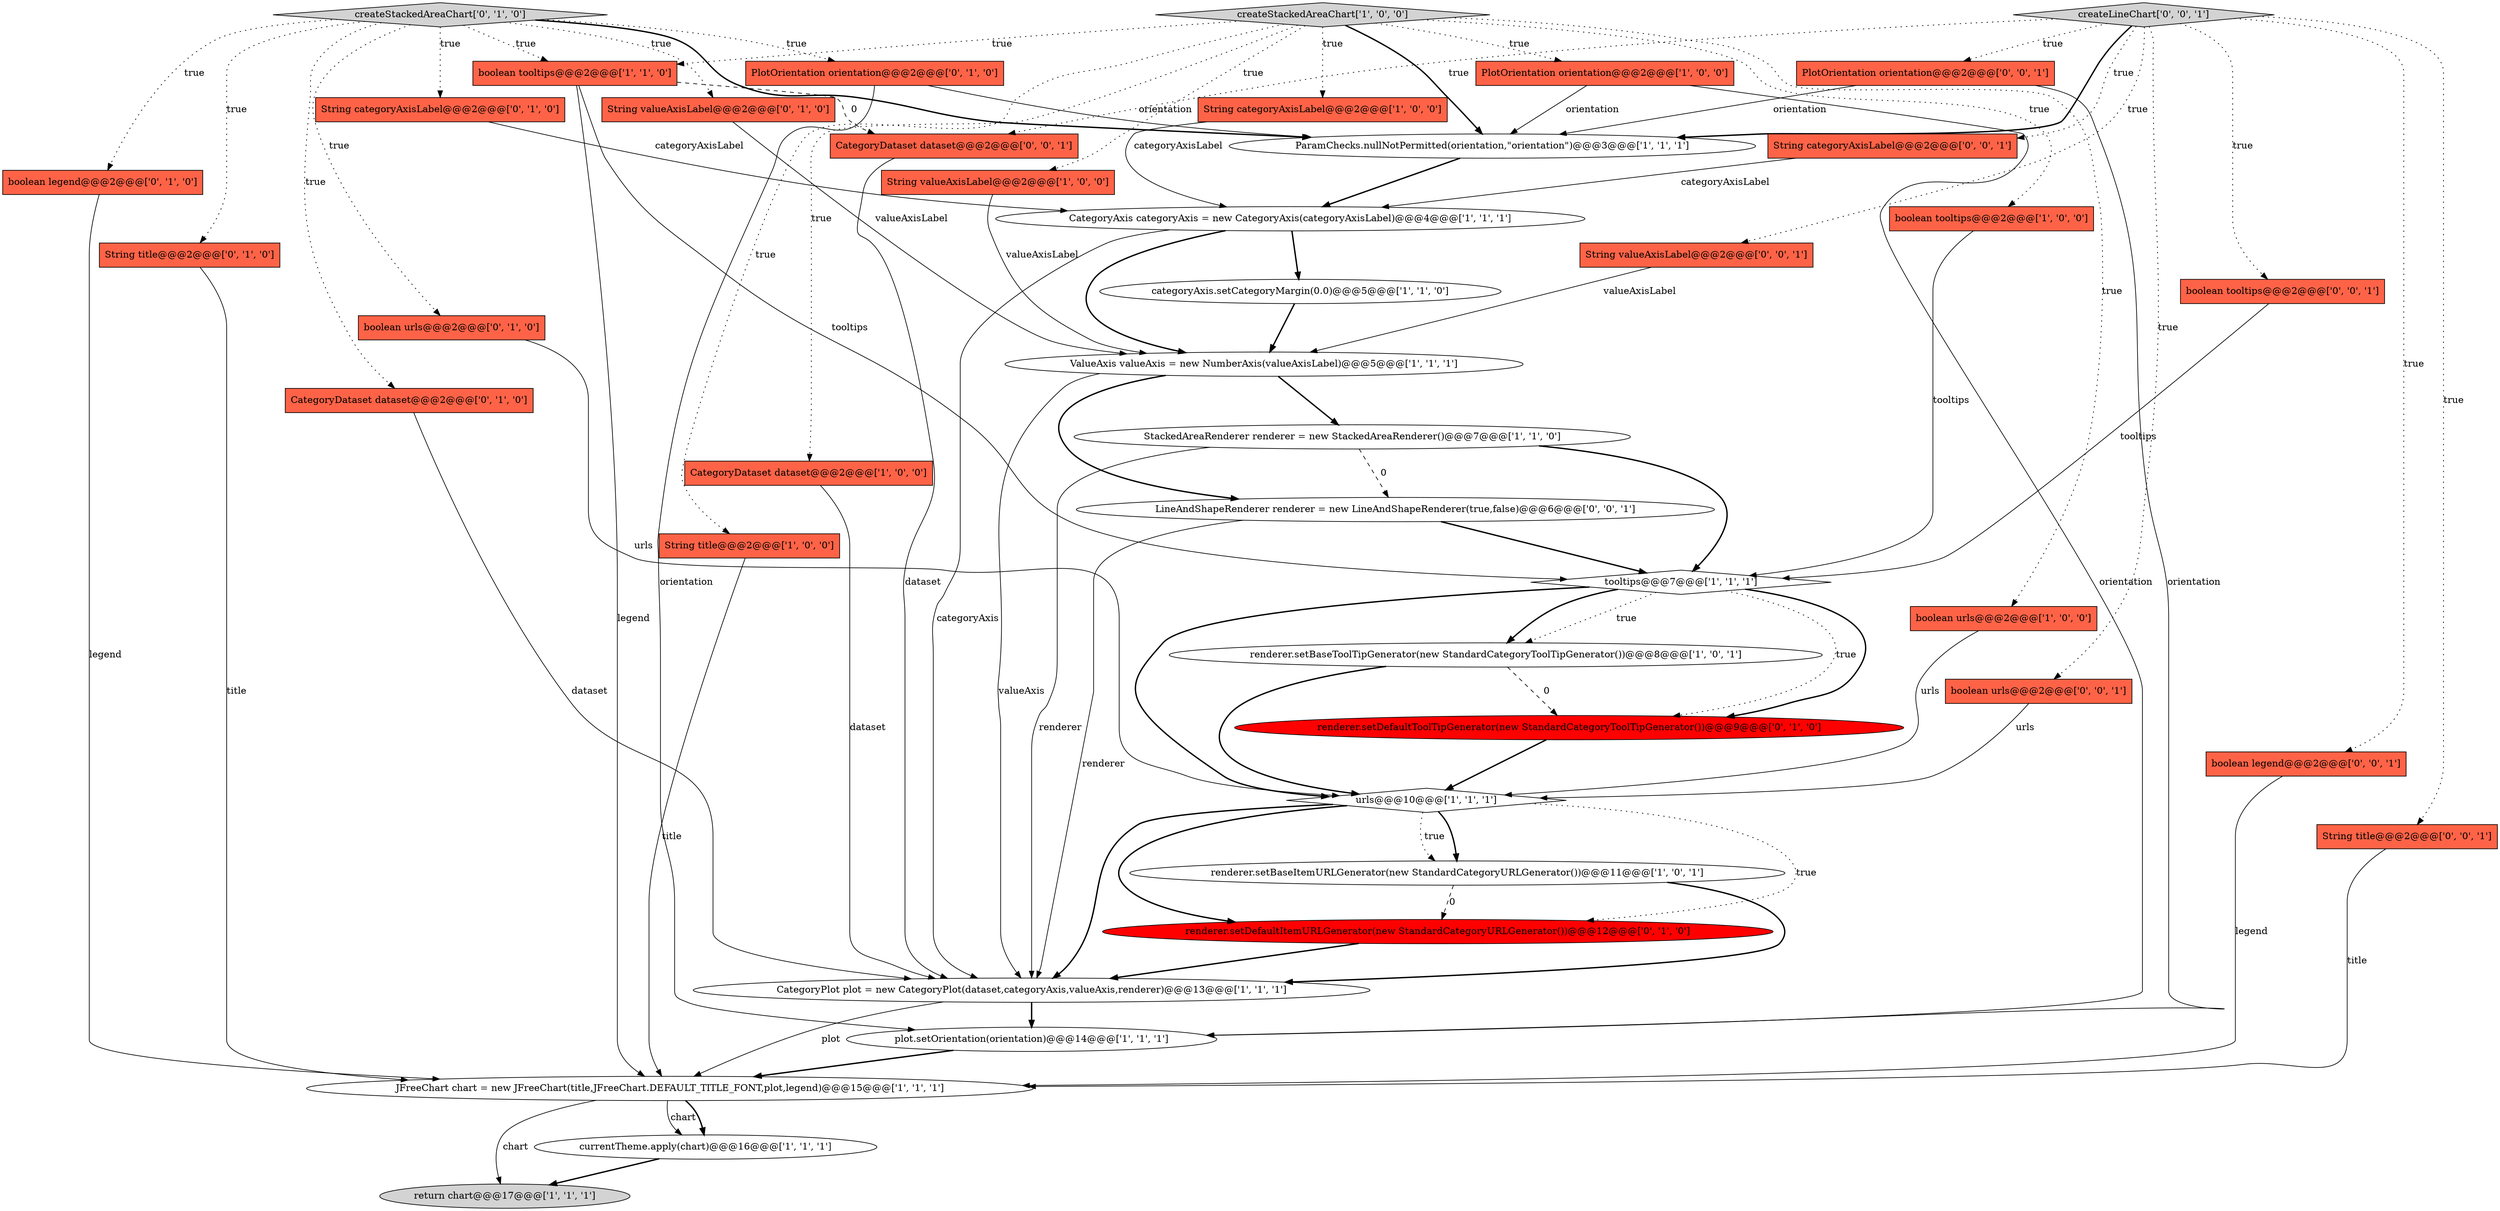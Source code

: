 digraph {
8 [style = filled, label = "JFreeChart chart = new JFreeChart(title,JFreeChart.DEFAULT_TITLE_FONT,plot,legend)@@@15@@@['1', '1', '1']", fillcolor = white, shape = ellipse image = "AAA0AAABBB1BBB"];
22 [style = filled, label = "boolean tooltips@@@2@@@['1', '1', '0']", fillcolor = tomato, shape = box image = "AAA0AAABBB1BBB"];
14 [style = filled, label = "currentTheme.apply(chart)@@@16@@@['1', '1', '1']", fillcolor = white, shape = ellipse image = "AAA0AAABBB1BBB"];
12 [style = filled, label = "CategoryPlot plot = new CategoryPlot(dataset,categoryAxis,valueAxis,renderer)@@@13@@@['1', '1', '1']", fillcolor = white, shape = ellipse image = "AAA0AAABBB1BBB"];
20 [style = filled, label = "StackedAreaRenderer renderer = new StackedAreaRenderer()@@@7@@@['1', '1', '0']", fillcolor = white, shape = ellipse image = "AAA0AAABBB1BBB"];
39 [style = filled, label = "createLineChart['0', '0', '1']", fillcolor = lightgray, shape = diamond image = "AAA0AAABBB3BBB"];
32 [style = filled, label = "createStackedAreaChart['0', '1', '0']", fillcolor = lightgray, shape = diamond image = "AAA0AAABBB2BBB"];
29 [style = filled, label = "renderer.setDefaultItemURLGenerator(new StandardCategoryURLGenerator())@@@12@@@['0', '1', '0']", fillcolor = red, shape = ellipse image = "AAA1AAABBB2BBB"];
30 [style = filled, label = "boolean legend@@@2@@@['0', '1', '0']", fillcolor = tomato, shape = box image = "AAA0AAABBB2BBB"];
5 [style = filled, label = "ParamChecks.nullNotPermitted(orientation,\"orientation\")@@@3@@@['1', '1', '1']", fillcolor = white, shape = ellipse image = "AAA0AAABBB1BBB"];
31 [style = filled, label = "String title@@@2@@@['0', '1', '0']", fillcolor = tomato, shape = box image = "AAA0AAABBB2BBB"];
9 [style = filled, label = "CategoryDataset dataset@@@2@@@['1', '0', '0']", fillcolor = tomato, shape = box image = "AAA0AAABBB1BBB"];
41 [style = filled, label = "boolean urls@@@2@@@['0', '0', '1']", fillcolor = tomato, shape = box image = "AAA0AAABBB3BBB"];
36 [style = filled, label = "LineAndShapeRenderer renderer = new LineAndShapeRenderer(true,false)@@@6@@@['0', '0', '1']", fillcolor = white, shape = ellipse image = "AAA0AAABBB3BBB"];
24 [style = filled, label = "String valueAxisLabel@@@2@@@['0', '1', '0']", fillcolor = tomato, shape = box image = "AAA0AAABBB2BBB"];
0 [style = filled, label = "boolean tooltips@@@2@@@['1', '0', '0']", fillcolor = tomato, shape = box image = "AAA0AAABBB1BBB"];
16 [style = filled, label = "renderer.setBaseItemURLGenerator(new StandardCategoryURLGenerator())@@@11@@@['1', '0', '1']", fillcolor = white, shape = ellipse image = "AAA0AAABBB1BBB"];
6 [style = filled, label = "categoryAxis.setCategoryMargin(0.0)@@@5@@@['1', '1', '0']", fillcolor = white, shape = ellipse image = "AAA0AAABBB1BBB"];
23 [style = filled, label = "String categoryAxisLabel@@@2@@@['0', '1', '0']", fillcolor = tomato, shape = box image = "AAA0AAABBB2BBB"];
10 [style = filled, label = "return chart@@@17@@@['1', '1', '1']", fillcolor = lightgray, shape = ellipse image = "AAA0AAABBB1BBB"];
17 [style = filled, label = "String title@@@2@@@['1', '0', '0']", fillcolor = tomato, shape = box image = "AAA0AAABBB1BBB"];
3 [style = filled, label = "plot.setOrientation(orientation)@@@14@@@['1', '1', '1']", fillcolor = white, shape = ellipse image = "AAA0AAABBB1BBB"];
33 [style = filled, label = "String categoryAxisLabel@@@2@@@['0', '0', '1']", fillcolor = tomato, shape = box image = "AAA0AAABBB3BBB"];
40 [style = filled, label = "boolean legend@@@2@@@['0', '0', '1']", fillcolor = tomato, shape = box image = "AAA0AAABBB3BBB"];
27 [style = filled, label = "boolean urls@@@2@@@['0', '1', '0']", fillcolor = tomato, shape = box image = "AAA0AAABBB2BBB"];
18 [style = filled, label = "createStackedAreaChart['1', '0', '0']", fillcolor = lightgray, shape = diamond image = "AAA0AAABBB1BBB"];
34 [style = filled, label = "PlotOrientation orientation@@@2@@@['0', '0', '1']", fillcolor = tomato, shape = box image = "AAA0AAABBB3BBB"];
2 [style = filled, label = "tooltips@@@7@@@['1', '1', '1']", fillcolor = white, shape = diamond image = "AAA0AAABBB1BBB"];
19 [style = filled, label = "CategoryAxis categoryAxis = new CategoryAxis(categoryAxisLabel)@@@4@@@['1', '1', '1']", fillcolor = white, shape = ellipse image = "AAA0AAABBB1BBB"];
15 [style = filled, label = "PlotOrientation orientation@@@2@@@['1', '0', '0']", fillcolor = tomato, shape = box image = "AAA0AAABBB1BBB"];
21 [style = filled, label = "String valueAxisLabel@@@2@@@['1', '0', '0']", fillcolor = tomato, shape = box image = "AAA0AAABBB1BBB"];
38 [style = filled, label = "String valueAxisLabel@@@2@@@['0', '0', '1']", fillcolor = tomato, shape = box image = "AAA0AAABBB3BBB"];
26 [style = filled, label = "PlotOrientation orientation@@@2@@@['0', '1', '0']", fillcolor = tomato, shape = box image = "AAA0AAABBB2BBB"];
28 [style = filled, label = "CategoryDataset dataset@@@2@@@['0', '1', '0']", fillcolor = tomato, shape = box image = "AAA0AAABBB2BBB"];
42 [style = filled, label = "CategoryDataset dataset@@@2@@@['0', '0', '1']", fillcolor = tomato, shape = box image = "AAA0AAABBB3BBB"];
37 [style = filled, label = "String title@@@2@@@['0', '0', '1']", fillcolor = tomato, shape = box image = "AAA0AAABBB3BBB"];
1 [style = filled, label = "ValueAxis valueAxis = new NumberAxis(valueAxisLabel)@@@5@@@['1', '1', '1']", fillcolor = white, shape = ellipse image = "AAA0AAABBB1BBB"];
25 [style = filled, label = "renderer.setDefaultToolTipGenerator(new StandardCategoryToolTipGenerator())@@@9@@@['0', '1', '0']", fillcolor = red, shape = ellipse image = "AAA1AAABBB2BBB"];
4 [style = filled, label = "String categoryAxisLabel@@@2@@@['1', '0', '0']", fillcolor = tomato, shape = box image = "AAA0AAABBB1BBB"];
35 [style = filled, label = "boolean tooltips@@@2@@@['0', '0', '1']", fillcolor = tomato, shape = box image = "AAA0AAABBB3BBB"];
11 [style = filled, label = "boolean urls@@@2@@@['1', '0', '0']", fillcolor = tomato, shape = box image = "AAA0AAABBB1BBB"];
7 [style = filled, label = "renderer.setBaseToolTipGenerator(new StandardCategoryToolTipGenerator())@@@8@@@['1', '0', '1']", fillcolor = white, shape = ellipse image = "AAA0AAABBB1BBB"];
13 [style = filled, label = "urls@@@10@@@['1', '1', '1']", fillcolor = white, shape = diamond image = "AAA0AAABBB1BBB"];
32->28 [style = dotted, label="true"];
19->12 [style = solid, label="categoryAxis"];
23->19 [style = solid, label="categoryAxisLabel"];
1->12 [style = solid, label="valueAxis"];
8->14 [style = solid, label="chart"];
18->15 [style = dotted, label="true"];
20->12 [style = solid, label="renderer"];
1->20 [style = bold, label=""];
31->8 [style = solid, label="title"];
39->42 [style = dotted, label="true"];
26->3 [style = solid, label="orientation"];
40->8 [style = solid, label="legend"];
2->25 [style = dotted, label="true"];
19->1 [style = bold, label=""];
22->42 [style = dashed, label="0"];
11->13 [style = solid, label="urls"];
28->12 [style = solid, label="dataset"];
36->2 [style = bold, label=""];
0->2 [style = solid, label="tooltips"];
41->13 [style = solid, label="urls"];
32->30 [style = dotted, label="true"];
7->25 [style = dashed, label="0"];
24->1 [style = solid, label="valueAxisLabel"];
2->25 [style = bold, label=""];
39->35 [style = dotted, label="true"];
32->24 [style = dotted, label="true"];
14->10 [style = bold, label=""];
19->6 [style = bold, label=""];
17->8 [style = solid, label="title"];
13->16 [style = bold, label=""];
4->19 [style = solid, label="categoryAxisLabel"];
18->11 [style = dotted, label="true"];
13->12 [style = bold, label=""];
30->8 [style = solid, label="legend"];
13->29 [style = dotted, label="true"];
18->0 [style = dotted, label="true"];
39->40 [style = dotted, label="true"];
26->5 [style = solid, label="orientation"];
18->17 [style = dotted, label="true"];
32->31 [style = dotted, label="true"];
39->34 [style = dotted, label="true"];
13->16 [style = dotted, label="true"];
35->2 [style = solid, label="tooltips"];
39->5 [style = bold, label=""];
18->21 [style = dotted, label="true"];
22->2 [style = solid, label="tooltips"];
8->14 [style = bold, label=""];
5->19 [style = bold, label=""];
6->1 [style = bold, label=""];
39->37 [style = dotted, label="true"];
8->10 [style = solid, label="chart"];
42->12 [style = solid, label="dataset"];
3->8 [style = bold, label=""];
12->8 [style = solid, label="plot"];
21->1 [style = solid, label="valueAxisLabel"];
18->9 [style = dotted, label="true"];
38->1 [style = solid, label="valueAxisLabel"];
34->3 [style = solid, label="orientation"];
12->3 [style = bold, label=""];
15->3 [style = solid, label="orientation"];
32->22 [style = dotted, label="true"];
18->22 [style = dotted, label="true"];
7->13 [style = bold, label=""];
32->5 [style = bold, label=""];
36->12 [style = solid, label="renderer"];
33->19 [style = solid, label="categoryAxisLabel"];
25->13 [style = bold, label=""];
32->23 [style = dotted, label="true"];
39->38 [style = dotted, label="true"];
34->5 [style = solid, label="orientation"];
27->13 [style = solid, label="urls"];
1->36 [style = bold, label=""];
9->12 [style = solid, label="dataset"];
2->13 [style = bold, label=""];
20->2 [style = bold, label=""];
13->29 [style = bold, label=""];
32->27 [style = dotted, label="true"];
29->12 [style = bold, label=""];
20->36 [style = dashed, label="0"];
22->8 [style = solid, label="legend"];
18->5 [style = bold, label=""];
2->7 [style = dotted, label="true"];
39->41 [style = dotted, label="true"];
16->29 [style = dashed, label="0"];
37->8 [style = solid, label="title"];
15->5 [style = solid, label="orientation"];
32->26 [style = dotted, label="true"];
18->4 [style = dotted, label="true"];
2->7 [style = bold, label=""];
16->12 [style = bold, label=""];
39->33 [style = dotted, label="true"];
}
